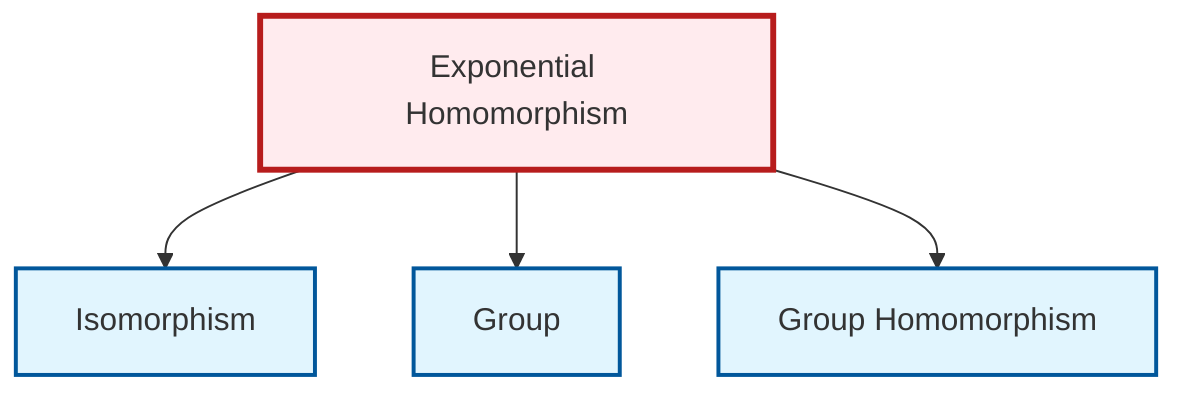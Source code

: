 graph TD
    classDef definition fill:#e1f5fe,stroke:#01579b,stroke-width:2px
    classDef theorem fill:#f3e5f5,stroke:#4a148c,stroke-width:2px
    classDef axiom fill:#fff3e0,stroke:#e65100,stroke-width:2px
    classDef example fill:#e8f5e9,stroke:#1b5e20,stroke-width:2px
    classDef current fill:#ffebee,stroke:#b71c1c,stroke-width:3px
    def-homomorphism["Group Homomorphism"]:::definition
    def-isomorphism["Isomorphism"]:::definition
    def-group["Group"]:::definition
    ex-exponential-homomorphism["Exponential Homomorphism"]:::example
    ex-exponential-homomorphism --> def-isomorphism
    ex-exponential-homomorphism --> def-group
    ex-exponential-homomorphism --> def-homomorphism
    class ex-exponential-homomorphism current